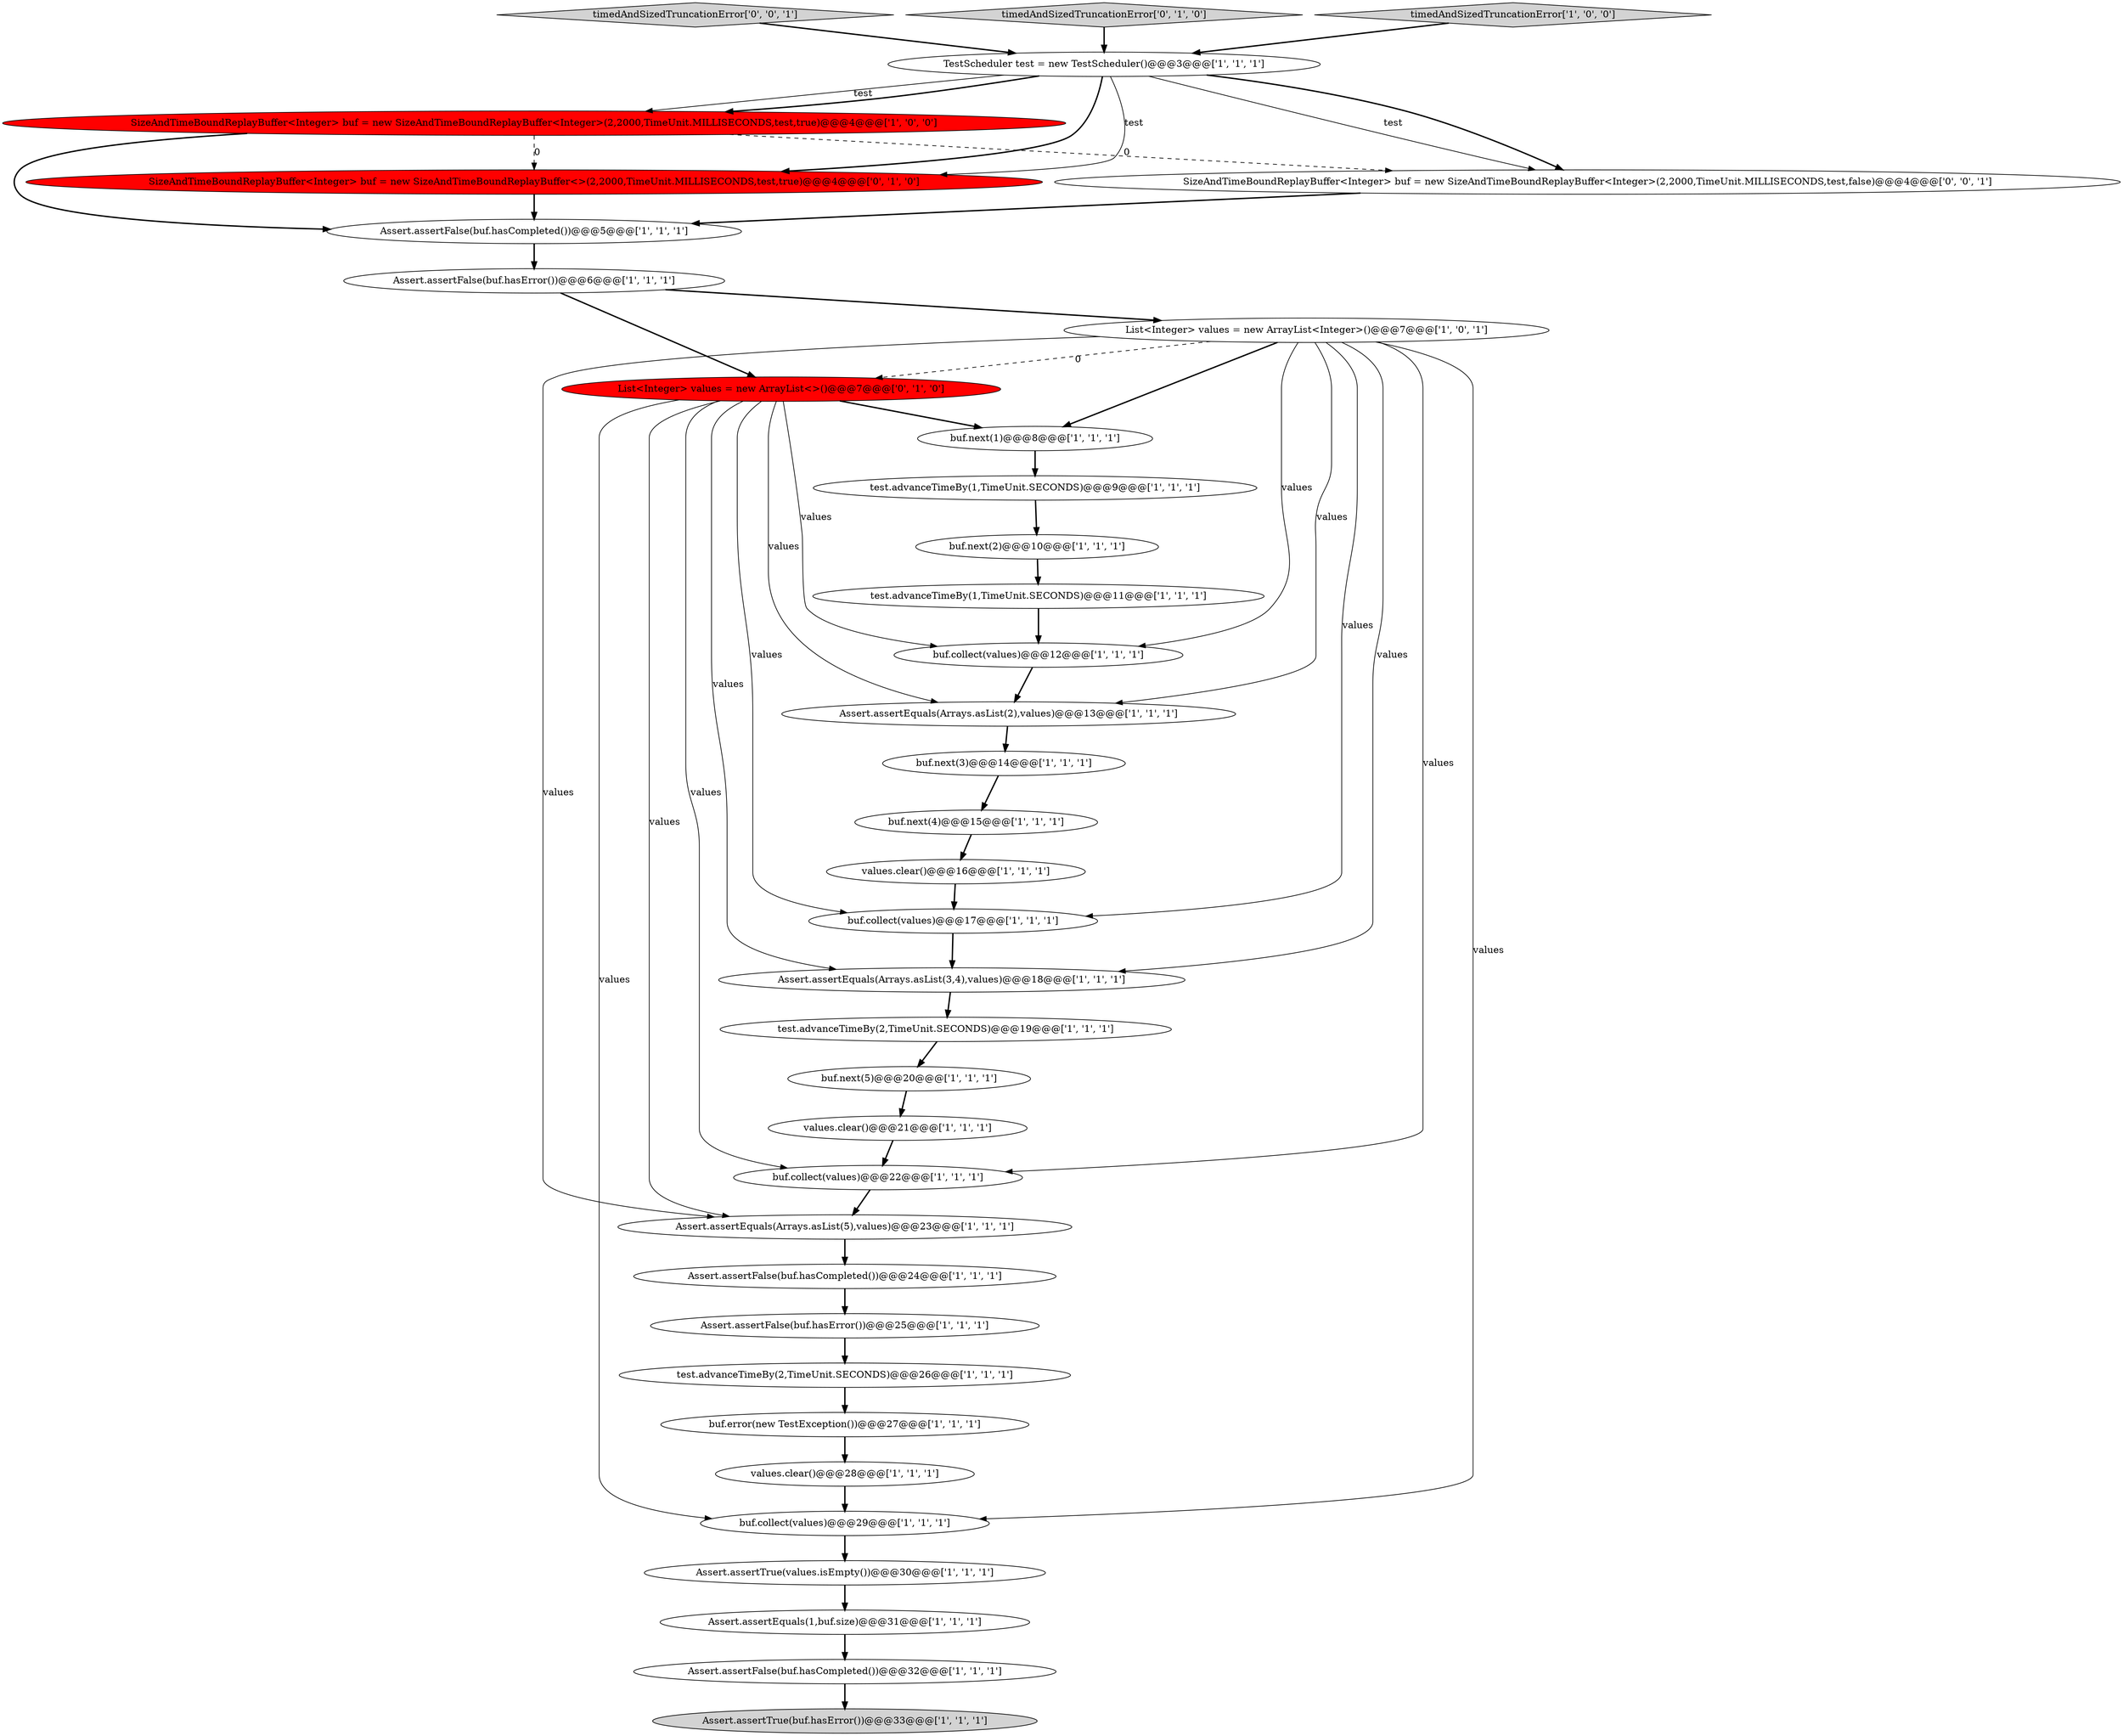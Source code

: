 digraph {
8 [style = filled, label = "values.clear()@@@16@@@['1', '1', '1']", fillcolor = white, shape = ellipse image = "AAA0AAABBB1BBB"];
9 [style = filled, label = "test.advanceTimeBy(1,TimeUnit.SECONDS)@@@9@@@['1', '1', '1']", fillcolor = white, shape = ellipse image = "AAA0AAABBB1BBB"];
17 [style = filled, label = "Assert.assertFalse(buf.hasCompleted())@@@24@@@['1', '1', '1']", fillcolor = white, shape = ellipse image = "AAA0AAABBB1BBB"];
6 [style = filled, label = "TestScheduler test = new TestScheduler()@@@3@@@['1', '1', '1']", fillcolor = white, shape = ellipse image = "AAA0AAABBB1BBB"];
24 [style = filled, label = "buf.error(new TestException())@@@27@@@['1', '1', '1']", fillcolor = white, shape = ellipse image = "AAA0AAABBB1BBB"];
35 [style = filled, label = "timedAndSizedTruncationError['0', '0', '1']", fillcolor = lightgray, shape = diamond image = "AAA0AAABBB3BBB"];
1 [style = filled, label = "buf.next(5)@@@20@@@['1', '1', '1']", fillcolor = white, shape = ellipse image = "AAA0AAABBB1BBB"];
7 [style = filled, label = "SizeAndTimeBoundReplayBuffer<Integer> buf = new SizeAndTimeBoundReplayBuffer<Integer>(2,2000,TimeUnit.MILLISECONDS,test,true)@@@4@@@['1', '0', '0']", fillcolor = red, shape = ellipse image = "AAA1AAABBB1BBB"];
26 [style = filled, label = "test.advanceTimeBy(1,TimeUnit.SECONDS)@@@11@@@['1', '1', '1']", fillcolor = white, shape = ellipse image = "AAA0AAABBB1BBB"];
4 [style = filled, label = "buf.collect(values)@@@12@@@['1', '1', '1']", fillcolor = white, shape = ellipse image = "AAA0AAABBB1BBB"];
5 [style = filled, label = "Assert.assertFalse(buf.hasError())@@@25@@@['1', '1', '1']", fillcolor = white, shape = ellipse image = "AAA0AAABBB1BBB"];
22 [style = filled, label = "Assert.assertFalse(buf.hasCompleted())@@@5@@@['1', '1', '1']", fillcolor = white, shape = ellipse image = "AAA0AAABBB1BBB"];
28 [style = filled, label = "Assert.assertFalse(buf.hasError())@@@6@@@['1', '1', '1']", fillcolor = white, shape = ellipse image = "AAA0AAABBB1BBB"];
12 [style = filled, label = "Assert.assertFalse(buf.hasCompleted())@@@32@@@['1', '1', '1']", fillcolor = white, shape = ellipse image = "AAA0AAABBB1BBB"];
18 [style = filled, label = "Assert.assertEquals(1,buf.size)@@@31@@@['1', '1', '1']", fillcolor = white, shape = ellipse image = "AAA0AAABBB1BBB"];
25 [style = filled, label = "Assert.assertTrue(buf.hasError())@@@33@@@['1', '1', '1']", fillcolor = lightgray, shape = ellipse image = "AAA0AAABBB1BBB"];
23 [style = filled, label = "buf.next(2)@@@10@@@['1', '1', '1']", fillcolor = white, shape = ellipse image = "AAA0AAABBB1BBB"];
31 [style = filled, label = "buf.next(4)@@@15@@@['1', '1', '1']", fillcolor = white, shape = ellipse image = "AAA0AAABBB1BBB"];
34 [style = filled, label = "SizeAndTimeBoundReplayBuffer<Integer> buf = new SizeAndTimeBoundReplayBuffer<>(2,2000,TimeUnit.MILLISECONDS,test,true)@@@4@@@['0', '1', '0']", fillcolor = red, shape = ellipse image = "AAA1AAABBB2BBB"];
3 [style = filled, label = "test.advanceTimeBy(2,TimeUnit.SECONDS)@@@26@@@['1', '1', '1']", fillcolor = white, shape = ellipse image = "AAA0AAABBB1BBB"];
32 [style = filled, label = "timedAndSizedTruncationError['0', '1', '0']", fillcolor = lightgray, shape = diamond image = "AAA0AAABBB2BBB"];
13 [style = filled, label = "Assert.assertEquals(Arrays.asList(2),values)@@@13@@@['1', '1', '1']", fillcolor = white, shape = ellipse image = "AAA0AAABBB1BBB"];
21 [style = filled, label = "List<Integer> values = new ArrayList<Integer>()@@@7@@@['1', '0', '1']", fillcolor = white, shape = ellipse image = "AAA0AAABBB1BBB"];
27 [style = filled, label = "Assert.assertEquals(Arrays.asList(5),values)@@@23@@@['1', '1', '1']", fillcolor = white, shape = ellipse image = "AAA0AAABBB1BBB"];
20 [style = filled, label = "test.advanceTimeBy(2,TimeUnit.SECONDS)@@@19@@@['1', '1', '1']", fillcolor = white, shape = ellipse image = "AAA0AAABBB1BBB"];
0 [style = filled, label = "values.clear()@@@28@@@['1', '1', '1']", fillcolor = white, shape = ellipse image = "AAA0AAABBB1BBB"];
11 [style = filled, label = "Assert.assertTrue(values.isEmpty())@@@30@@@['1', '1', '1']", fillcolor = white, shape = ellipse image = "AAA0AAABBB1BBB"];
14 [style = filled, label = "buf.next(3)@@@14@@@['1', '1', '1']", fillcolor = white, shape = ellipse image = "AAA0AAABBB1BBB"];
19 [style = filled, label = "buf.collect(values)@@@29@@@['1', '1', '1']", fillcolor = white, shape = ellipse image = "AAA0AAABBB1BBB"];
30 [style = filled, label = "timedAndSizedTruncationError['1', '0', '0']", fillcolor = lightgray, shape = diamond image = "AAA0AAABBB1BBB"];
29 [style = filled, label = "buf.next(1)@@@8@@@['1', '1', '1']", fillcolor = white, shape = ellipse image = "AAA0AAABBB1BBB"];
33 [style = filled, label = "List<Integer> values = new ArrayList<>()@@@7@@@['0', '1', '0']", fillcolor = red, shape = ellipse image = "AAA1AAABBB2BBB"];
15 [style = filled, label = "Assert.assertEquals(Arrays.asList(3,4),values)@@@18@@@['1', '1', '1']", fillcolor = white, shape = ellipse image = "AAA0AAABBB1BBB"];
2 [style = filled, label = "buf.collect(values)@@@22@@@['1', '1', '1']", fillcolor = white, shape = ellipse image = "AAA0AAABBB1BBB"];
36 [style = filled, label = "SizeAndTimeBoundReplayBuffer<Integer> buf = new SizeAndTimeBoundReplayBuffer<Integer>(2,2000,TimeUnit.MILLISECONDS,test,false)@@@4@@@['0', '0', '1']", fillcolor = white, shape = ellipse image = "AAA0AAABBB3BBB"];
10 [style = filled, label = "buf.collect(values)@@@17@@@['1', '1', '1']", fillcolor = white, shape = ellipse image = "AAA0AAABBB1BBB"];
16 [style = filled, label = "values.clear()@@@21@@@['1', '1', '1']", fillcolor = white, shape = ellipse image = "AAA0AAABBB1BBB"];
5->3 [style = bold, label=""];
21->15 [style = solid, label="values"];
8->10 [style = bold, label=""];
17->5 [style = bold, label=""];
33->27 [style = solid, label="values"];
10->15 [style = bold, label=""];
6->34 [style = bold, label=""];
6->36 [style = solid, label="test"];
3->24 [style = bold, label=""];
35->6 [style = bold, label=""];
0->19 [style = bold, label=""];
6->34 [style = solid, label="test"];
24->0 [style = bold, label=""];
29->9 [style = bold, label=""];
4->13 [style = bold, label=""];
23->26 [style = bold, label=""];
18->12 [style = bold, label=""];
6->7 [style = solid, label="test"];
33->10 [style = solid, label="values"];
22->28 [style = bold, label=""];
19->11 [style = bold, label=""];
20->1 [style = bold, label=""];
21->4 [style = solid, label="values"];
16->2 [style = bold, label=""];
30->6 [style = bold, label=""];
26->4 [style = bold, label=""];
6->36 [style = bold, label=""];
32->6 [style = bold, label=""];
11->18 [style = bold, label=""];
34->22 [style = bold, label=""];
33->19 [style = solid, label="values"];
33->29 [style = bold, label=""];
9->23 [style = bold, label=""];
7->22 [style = bold, label=""];
21->2 [style = solid, label="values"];
21->27 [style = solid, label="values"];
28->21 [style = bold, label=""];
21->29 [style = bold, label=""];
33->4 [style = solid, label="values"];
28->33 [style = bold, label=""];
21->33 [style = dashed, label="0"];
1->16 [style = bold, label=""];
15->20 [style = bold, label=""];
21->19 [style = solid, label="values"];
12->25 [style = bold, label=""];
21->13 [style = solid, label="values"];
14->31 [style = bold, label=""];
27->17 [style = bold, label=""];
33->13 [style = solid, label="values"];
33->2 [style = solid, label="values"];
2->27 [style = bold, label=""];
33->15 [style = solid, label="values"];
6->7 [style = bold, label=""];
13->14 [style = bold, label=""];
21->10 [style = solid, label="values"];
31->8 [style = bold, label=""];
7->36 [style = dashed, label="0"];
7->34 [style = dashed, label="0"];
36->22 [style = bold, label=""];
}
